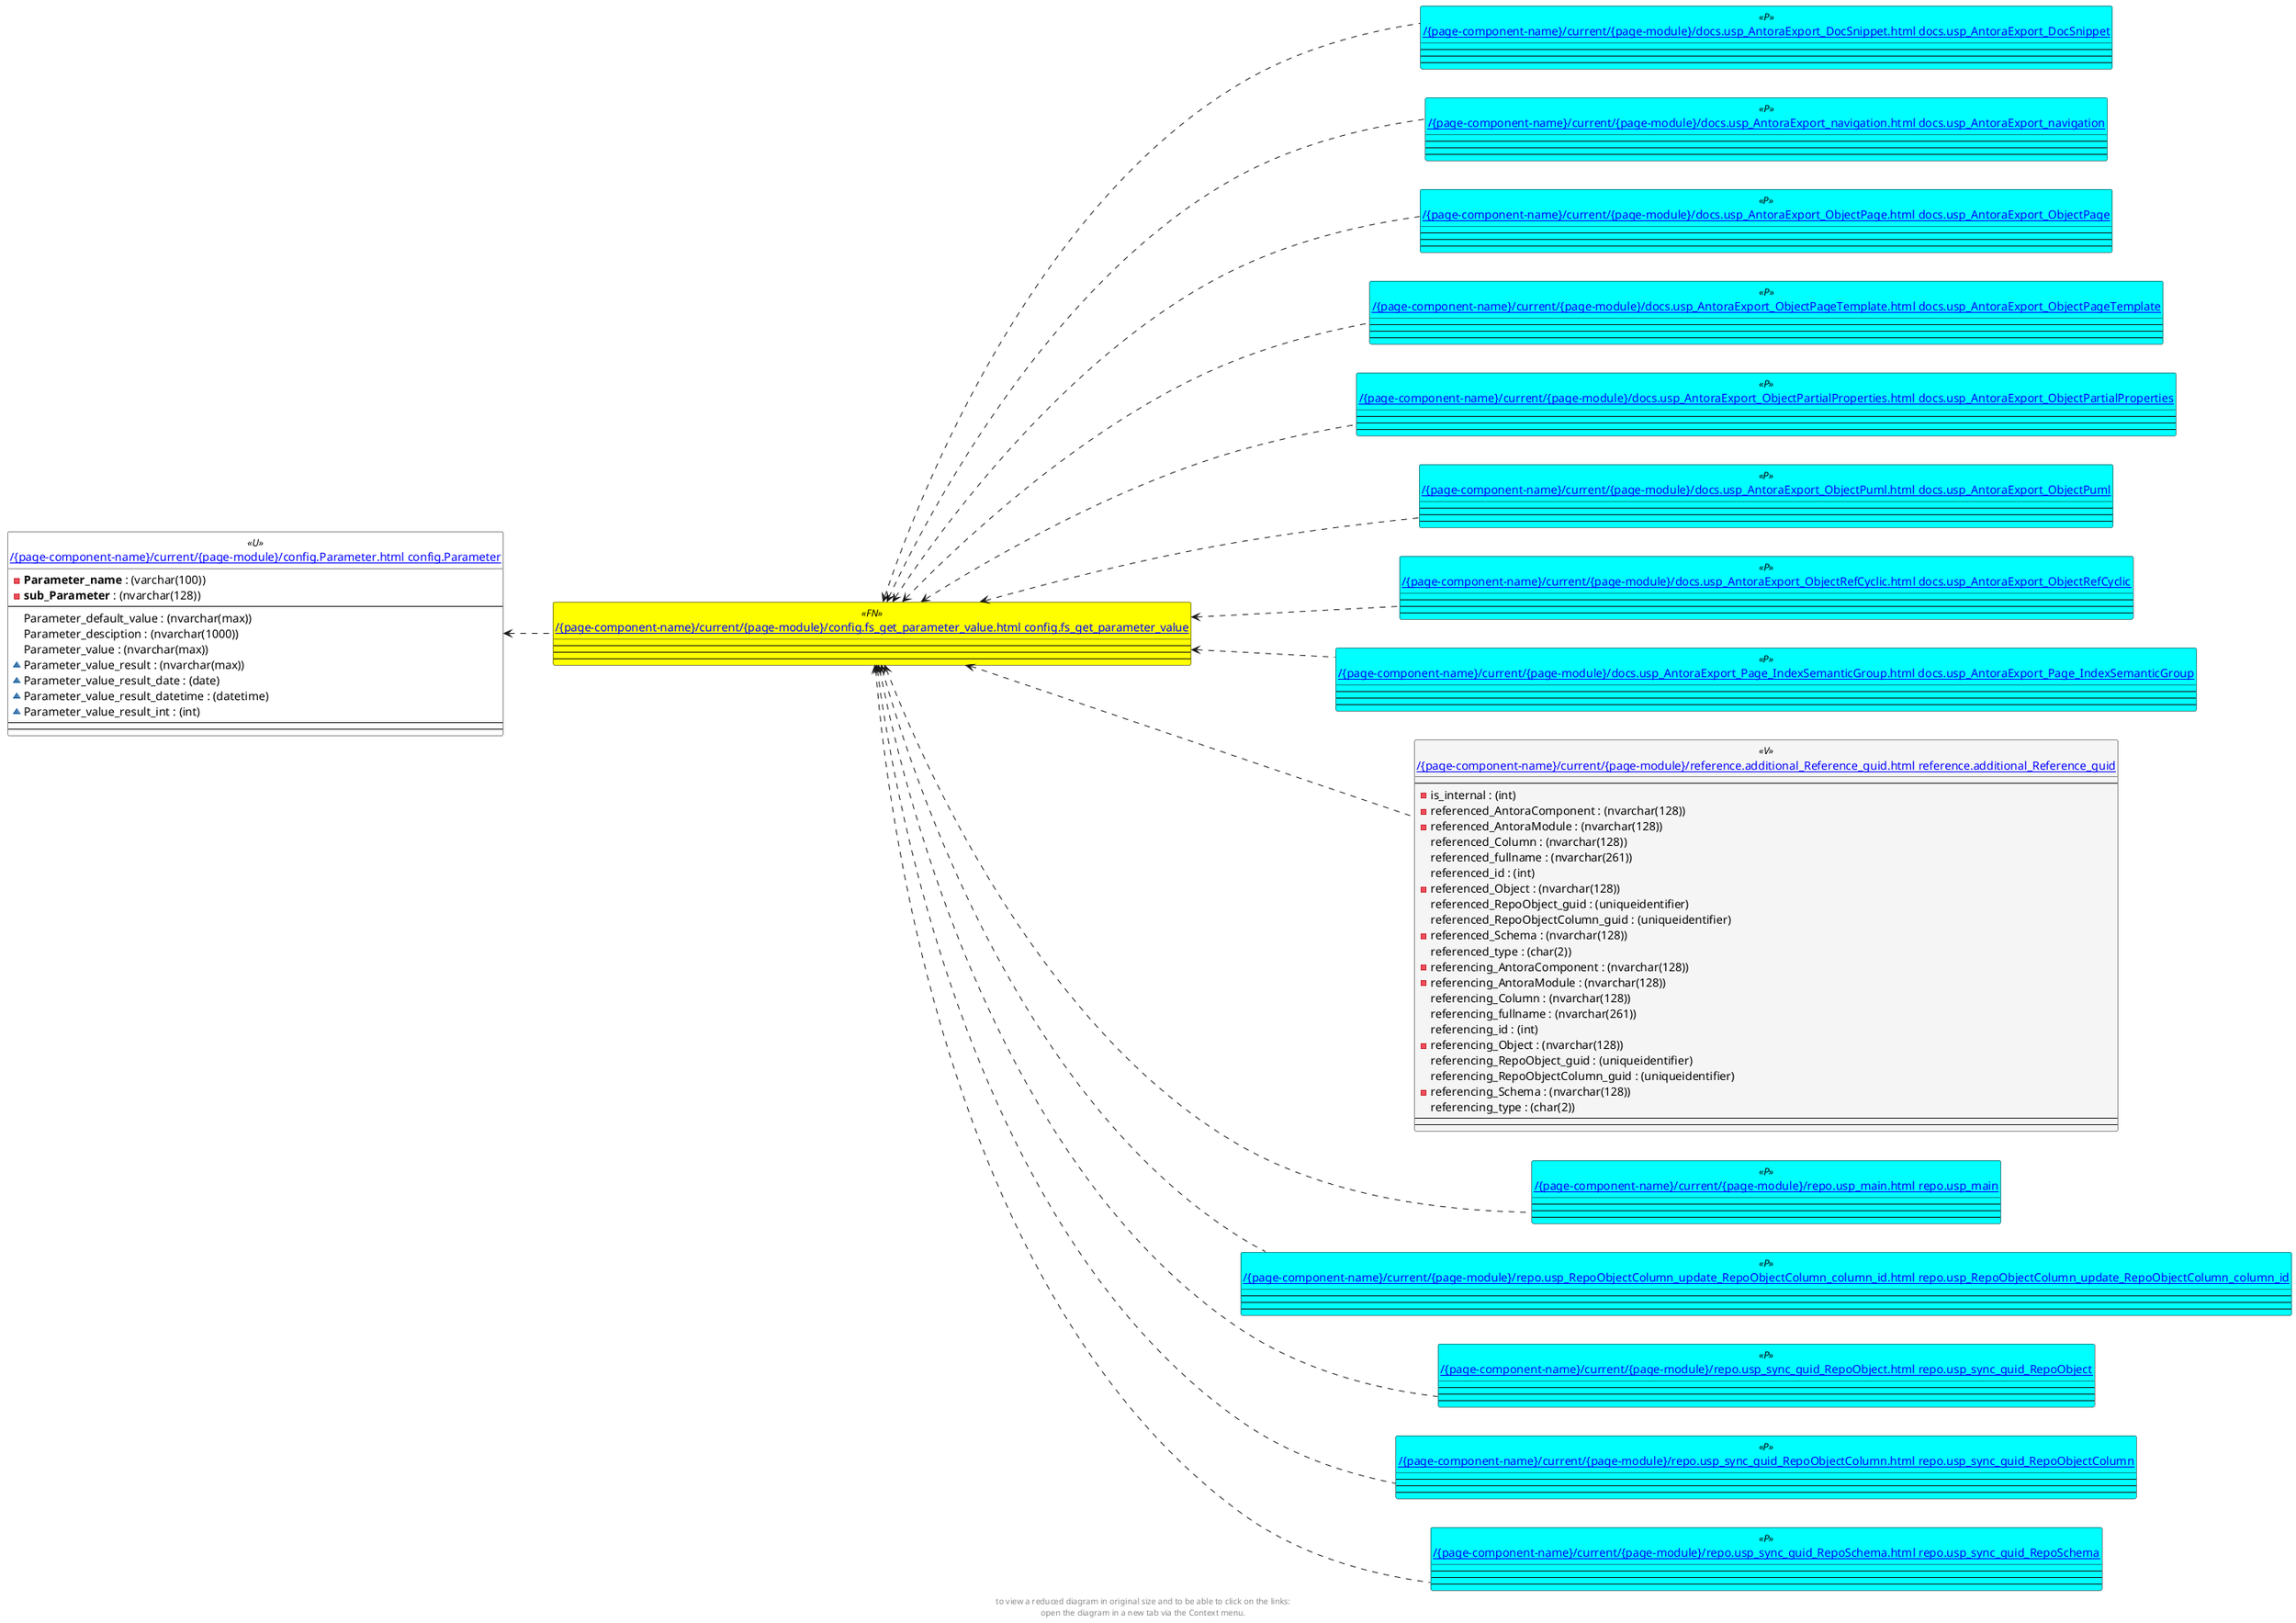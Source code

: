 @startuml
left to right direction
'top to bottom direction
hide circle
'avoide "." issues:
set namespaceSeparator none


skinparam class {
  BackgroundColor White
  BackgroundColor<<FN>> Yellow
  BackgroundColor<<FS>> Yellow
  BackgroundColor<<FT>> LightGray
  BackgroundColor<<IF>> Yellow
  BackgroundColor<<IS>> Yellow
  BackgroundColor<<P>> Aqua
  BackgroundColor<<PC>> Aqua
  BackgroundColor<<SN>> Yellow
  BackgroundColor<<SO>> SlateBlue
  BackgroundColor<<TF>> LightGray
  BackgroundColor<<TR>> Tomato
  BackgroundColor<<U>> White
  BackgroundColor<<V>> WhiteSmoke
  BackgroundColor<<X>> Aqua
}


entity "[[{site-url}/{page-component-name}/current/{page-module}/config.fs_get_parameter_value.html config.fs_get_parameter_value]]" as config.fs_get_parameter_value << FN >> {
  --
  --
  --
}

entity "[[{site-url}/{page-component-name}/current/{page-module}/config.Parameter.html config.Parameter]]" as config.Parameter << U >> {
  - **Parameter_name** : (varchar(100))
  - **sub_Parameter** : (nvarchar(128))
  --
  Parameter_default_value : (nvarchar(max))
  Parameter_desciption : (nvarchar(1000))
  Parameter_value : (nvarchar(max))
  ~ Parameter_value_result : (nvarchar(max))
  ~ Parameter_value_result_date : (date)
  ~ Parameter_value_result_datetime : (datetime)
  ~ Parameter_value_result_int : (int)
  --
  --
}

entity "[[{site-url}/{page-component-name}/current/{page-module}/docs.usp_AntoraExport_DocSnippet.html docs.usp_AntoraExport_DocSnippet]]" as docs.usp_AntoraExport_DocSnippet << P >> {
  --
  --
  --
}

entity "[[{site-url}/{page-component-name}/current/{page-module}/docs.usp_AntoraExport_navigation.html docs.usp_AntoraExport_navigation]]" as docs.usp_AntoraExport_navigation << P >> {
  --
  --
  --
}

entity "[[{site-url}/{page-component-name}/current/{page-module}/docs.usp_AntoraExport_ObjectPage.html docs.usp_AntoraExport_ObjectPage]]" as docs.usp_AntoraExport_ObjectPage << P >> {
  --
  --
  --
}

entity "[[{site-url}/{page-component-name}/current/{page-module}/docs.usp_AntoraExport_ObjectPageTemplate.html docs.usp_AntoraExport_ObjectPageTemplate]]" as docs.usp_AntoraExport_ObjectPageTemplate << P >> {
  --
  --
  --
}

entity "[[{site-url}/{page-component-name}/current/{page-module}/docs.usp_AntoraExport_ObjectPartialProperties.html docs.usp_AntoraExport_ObjectPartialProperties]]" as docs.usp_AntoraExport_ObjectPartialProperties << P >> {
  --
  --
  --
}

entity "[[{site-url}/{page-component-name}/current/{page-module}/docs.usp_AntoraExport_ObjectPuml.html docs.usp_AntoraExport_ObjectPuml]]" as docs.usp_AntoraExport_ObjectPuml << P >> {
  --
  --
  --
}

entity "[[{site-url}/{page-component-name}/current/{page-module}/docs.usp_AntoraExport_ObjectRefCyclic.html docs.usp_AntoraExport_ObjectRefCyclic]]" as docs.usp_AntoraExport_ObjectRefCyclic << P >> {
  --
  --
  --
}

entity "[[{site-url}/{page-component-name}/current/{page-module}/docs.usp_AntoraExport_Page_IndexSemanticGroup.html docs.usp_AntoraExport_Page_IndexSemanticGroup]]" as docs.usp_AntoraExport_Page_IndexSemanticGroup << P >> {
  --
  --
  --
}

entity "[[{site-url}/{page-component-name}/current/{page-module}/reference.additional_Reference_guid.html reference.additional_Reference_guid]]" as reference.additional_Reference_guid << V >> {
  --
  - is_internal : (int)
  - referenced_AntoraComponent : (nvarchar(128))
  - referenced_AntoraModule : (nvarchar(128))
  referenced_Column : (nvarchar(128))
  referenced_fullname : (nvarchar(261))
  referenced_id : (int)
  - referenced_Object : (nvarchar(128))
  referenced_RepoObject_guid : (uniqueidentifier)
  referenced_RepoObjectColumn_guid : (uniqueidentifier)
  - referenced_Schema : (nvarchar(128))
  referenced_type : (char(2))
  - referencing_AntoraComponent : (nvarchar(128))
  - referencing_AntoraModule : (nvarchar(128))
  referencing_Column : (nvarchar(128))
  referencing_fullname : (nvarchar(261))
  referencing_id : (int)
  - referencing_Object : (nvarchar(128))
  referencing_RepoObject_guid : (uniqueidentifier)
  referencing_RepoObjectColumn_guid : (uniqueidentifier)
  - referencing_Schema : (nvarchar(128))
  referencing_type : (char(2))
  --
  --
}

entity "[[{site-url}/{page-component-name}/current/{page-module}/repo.usp_main.html repo.usp_main]]" as repo.usp_main << P >> {
  --
  --
  --
}

entity "[[{site-url}/{page-component-name}/current/{page-module}/repo.usp_RepoObjectColumn_update_RepoObjectColumn_column_id.html repo.usp_RepoObjectColumn_update_RepoObjectColumn_column_id]]" as repo.usp_RepoObjectColumn_update_RepoObjectColumn_column_id << P >> {
  --
  --
  --
}

entity "[[{site-url}/{page-component-name}/current/{page-module}/repo.usp_sync_guid_RepoObject.html repo.usp_sync_guid_RepoObject]]" as repo.usp_sync_guid_RepoObject << P >> {
  --
  --
  --
}

entity "[[{site-url}/{page-component-name}/current/{page-module}/repo.usp_sync_guid_RepoObjectColumn.html repo.usp_sync_guid_RepoObjectColumn]]" as repo.usp_sync_guid_RepoObjectColumn << P >> {
  --
  --
  --
}

entity "[[{site-url}/{page-component-name}/current/{page-module}/repo.usp_sync_guid_RepoSchema.html repo.usp_sync_guid_RepoSchema]]" as repo.usp_sync_guid_RepoSchema << P >> {
  --
  --
  --
}

config.fs_get_parameter_value <.. repo.usp_RepoObjectColumn_update_RepoObjectColumn_column_id
config.fs_get_parameter_value <.. repo.usp_sync_guid_RepoObject
config.fs_get_parameter_value <.. repo.usp_sync_guid_RepoObjectColumn
config.fs_get_parameter_value <.. repo.usp_main
config.fs_get_parameter_value <.. docs.usp_AntoraExport_ObjectPartialProperties
config.fs_get_parameter_value <.. docs.usp_AntoraExport_ObjectPage
config.fs_get_parameter_value <.. docs.usp_AntoraExport_navigation
config.fs_get_parameter_value <.. docs.usp_AntoraExport_ObjectPageTemplate
config.fs_get_parameter_value <.. docs.usp_AntoraExport_ObjectPuml
config.fs_get_parameter_value <.. docs.usp_AntoraExport_Page_IndexSemanticGroup
config.fs_get_parameter_value <.. docs.usp_AntoraExport_DocSnippet
config.fs_get_parameter_value <.. repo.usp_sync_guid_RepoSchema
config.fs_get_parameter_value <.. docs.usp_AntoraExport_ObjectRefCyclic
config.fs_get_parameter_value <.. reference.additional_Reference_guid
config.Parameter <.. config.fs_get_parameter_value

footer
to view a reduced diagram in original size and to be able to click on the links:
open the diagram in a new tab via the Context menu.
end footer

@enduml

